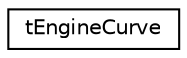 digraph "Graphical Class Hierarchy"
{
  edge [fontname="Helvetica",fontsize="10",labelfontname="Helvetica",labelfontsize="10"];
  node [fontname="Helvetica",fontsize="10",shape=record];
  rankdir="LR";
  Node1 [label="tEngineCurve",height=0.2,width=0.4,color="black", fillcolor="white", style="filled",URL="$structt_engine_curve.html"];
}
